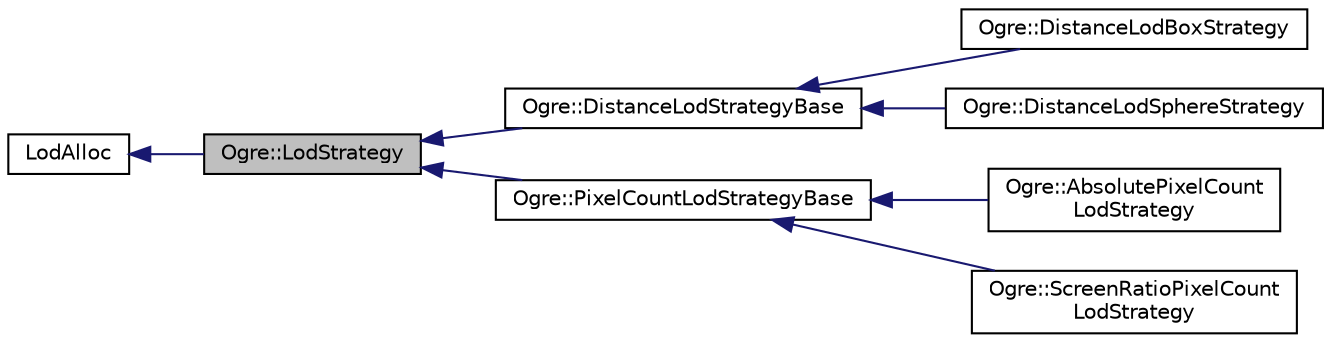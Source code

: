 digraph "Ogre::LodStrategy"
{
  bgcolor="transparent";
  edge [fontname="Helvetica",fontsize="10",labelfontname="Helvetica",labelfontsize="10"];
  node [fontname="Helvetica",fontsize="10",shape=record];
  rankdir="LR";
  Node0 [label="Ogre::LodStrategy",height=0.2,width=0.4,color="black", fillcolor="grey75", style="filled", fontcolor="black"];
  Node1 -> Node0 [dir="back",color="midnightblue",fontsize="10",style="solid",fontname="Helvetica"];
  Node1 [label="LodAlloc",height=0.2,width=0.4,color="black",URL="$class_ogre_1_1_allocated_object.html"];
  Node0 -> Node2 [dir="back",color="midnightblue",fontsize="10",style="solid",fontname="Helvetica"];
  Node2 [label="Ogre::DistanceLodStrategyBase",height=0.2,width=0.4,color="black",URL="$class_ogre_1_1_distance_lod_strategy_base.html",tooltip="Level of detail strategy based on distance from camera. "];
  Node2 -> Node3 [dir="back",color="midnightblue",fontsize="10",style="solid",fontname="Helvetica"];
  Node3 [label="Ogre::DistanceLodBoxStrategy",height=0.2,width=0.4,color="black",URL="$class_ogre_1_1_distance_lod_box_strategy.html",tooltip="Level of detail strategy based on distance from camera to an object&#39;s bounding box. "];
  Node2 -> Node4 [dir="back",color="midnightblue",fontsize="10",style="solid",fontname="Helvetica"];
  Node4 [label="Ogre::DistanceLodSphereStrategy",height=0.2,width=0.4,color="black",URL="$class_ogre_1_1_distance_lod_sphere_strategy.html",tooltip="Level of detail strategy based on distance from camera to an object&#39;s bounding sphere. "];
  Node0 -> Node5 [dir="back",color="midnightblue",fontsize="10",style="solid",fontname="Helvetica"];
  Node5 [label="Ogre::PixelCountLodStrategyBase",height=0.2,width=0.4,color="black",URL="$class_ogre_1_1_pixel_count_lod_strategy_base.html",tooltip="Abstract base class for level of detail strategy based on pixel count approximations from bounding sp..."];
  Node5 -> Node6 [dir="back",color="midnightblue",fontsize="10",style="solid",fontname="Helvetica"];
  Node6 [label="Ogre::AbsolutePixelCount\lLodStrategy",height=0.2,width=0.4,color="black",URL="$class_ogre_1_1_absolute_pixel_count_lod_strategy.html"];
  Node5 -> Node7 [dir="back",color="midnightblue",fontsize="10",style="solid",fontname="Helvetica"];
  Node7 [label="Ogre::ScreenRatioPixelCount\lLodStrategy",height=0.2,width=0.4,color="black",URL="$class_ogre_1_1_screen_ratio_pixel_count_lod_strategy.html"];
}
